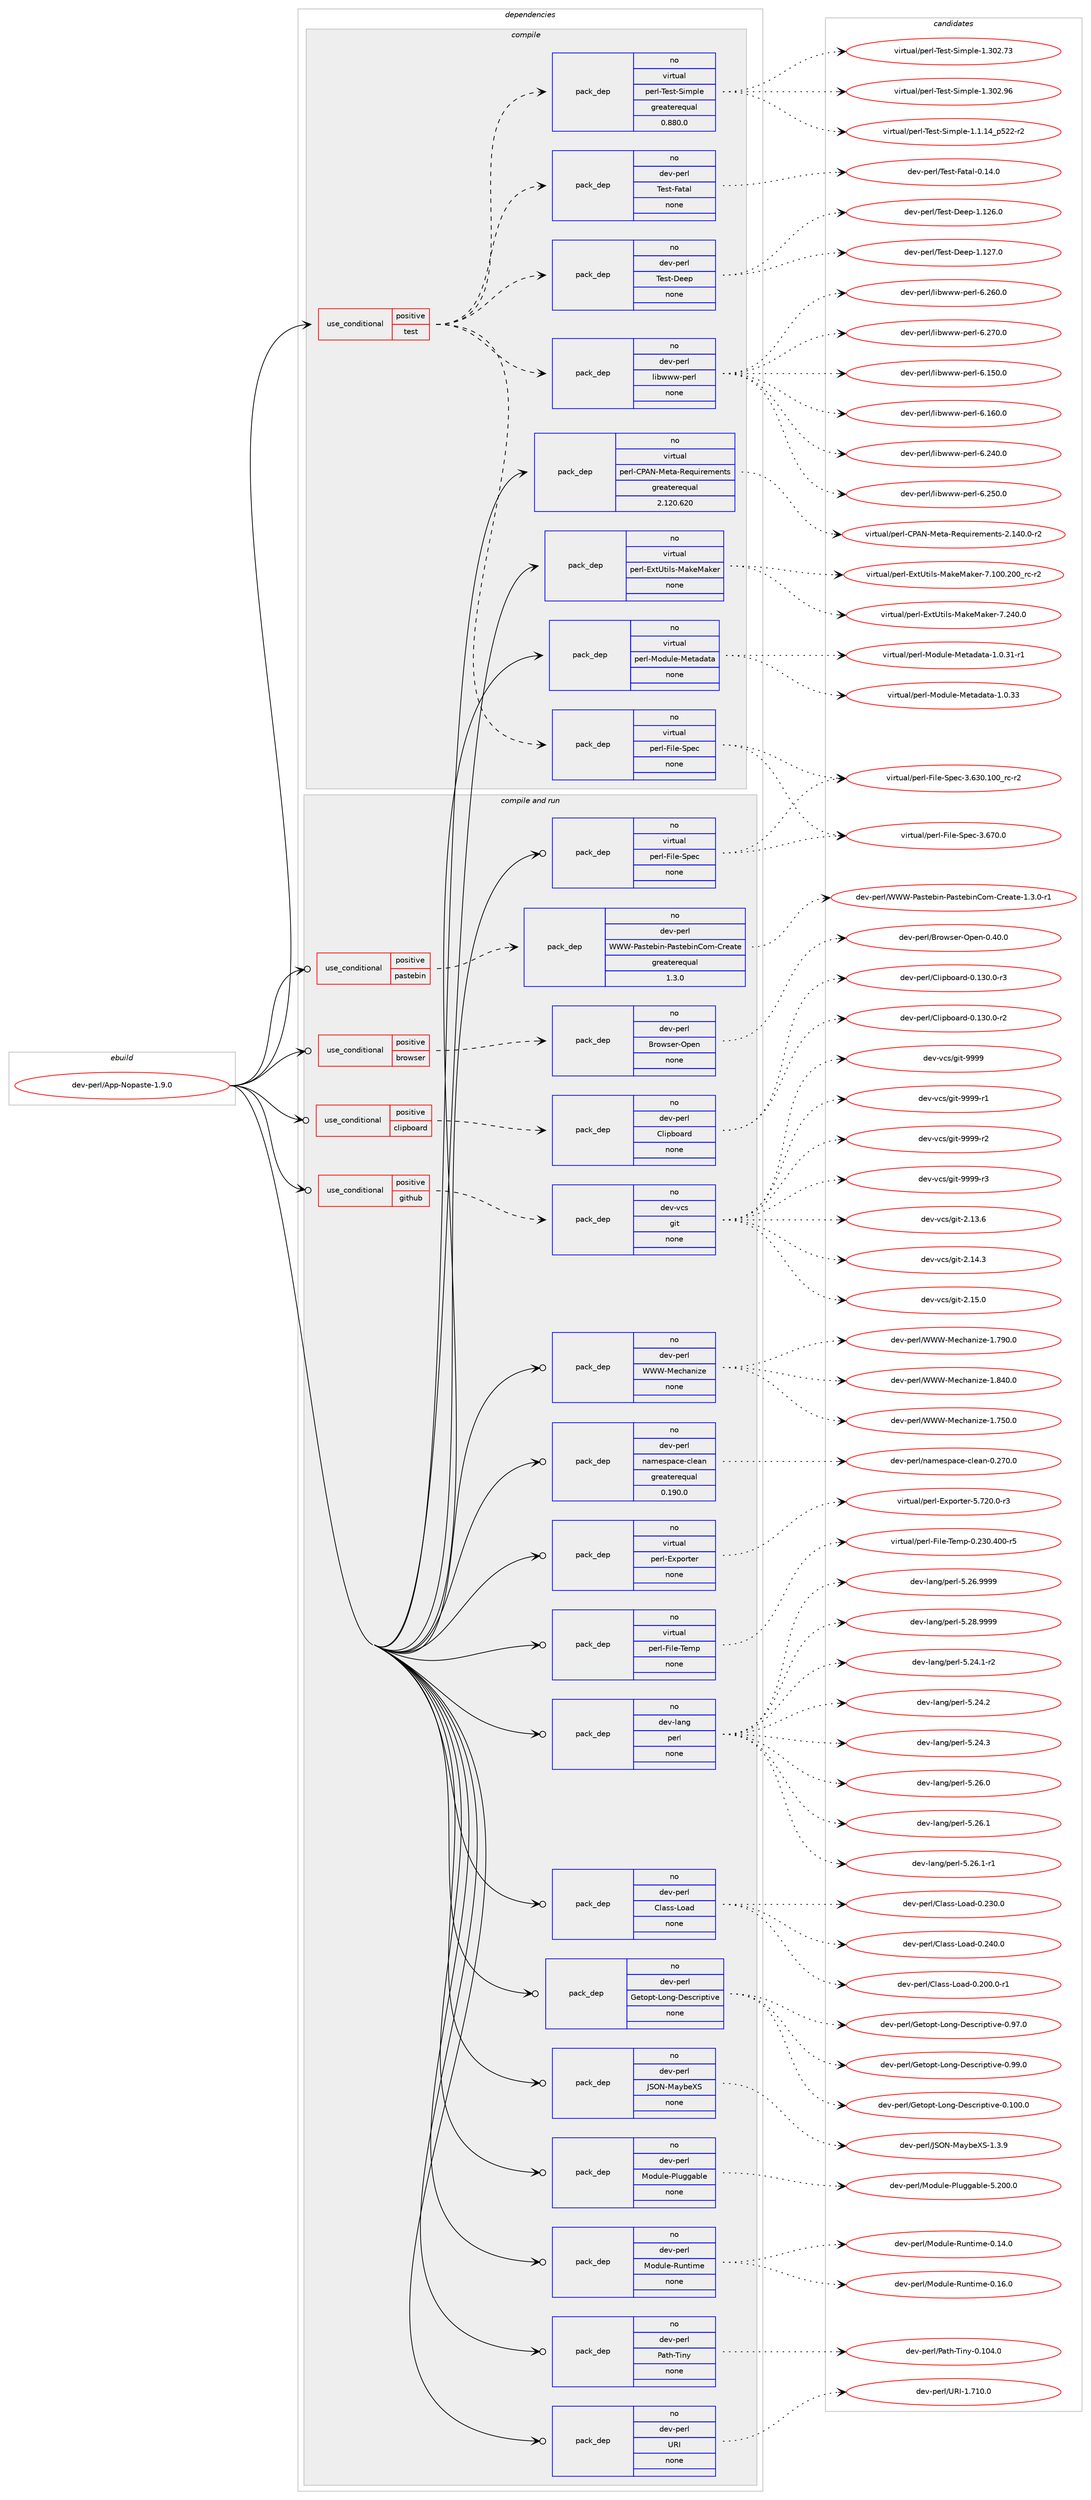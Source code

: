 digraph prolog {

# *************
# Graph options
# *************

newrank=true;
concentrate=true;
compound=true;
graph [rankdir=LR,fontname=Helvetica,fontsize=10,ranksep=1.5];#, ranksep=2.5, nodesep=0.2];
edge  [arrowhead=vee];
node  [fontname=Helvetica,fontsize=10];

# **********
# The ebuild
# **********

subgraph cluster_leftcol {
color=gray;
rank=same;
label=<<i>ebuild</i>>;
id [label="dev-perl/App-Nopaste-1.9.0", color=red, width=4, href="../dev-perl/App-Nopaste-1.9.0.svg"];
}

# ****************
# The dependencies
# ****************

subgraph cluster_midcol {
color=gray;
label=<<i>dependencies</i>>;
subgraph cluster_compile {
fillcolor="#eeeeee";
style=filled;
label=<<i>compile</i>>;
subgraph cond26654 {
dependency124690 [label=<<TABLE BORDER="0" CELLBORDER="1" CELLSPACING="0" CELLPADDING="4"><TR><TD ROWSPAN="3" CELLPADDING="10">use_conditional</TD></TR><TR><TD>positive</TD></TR><TR><TD>test</TD></TR></TABLE>>, shape=none, color=red];
subgraph pack94377 {
dependency124691 [label=<<TABLE BORDER="0" CELLBORDER="1" CELLSPACING="0" CELLPADDING="4" WIDTH="220"><TR><TD ROWSPAN="6" CELLPADDING="30">pack_dep</TD></TR><TR><TD WIDTH="110">no</TD></TR><TR><TD>virtual</TD></TR><TR><TD>perl-File-Spec</TD></TR><TR><TD>none</TD></TR><TR><TD></TD></TR></TABLE>>, shape=none, color=blue];
}
dependency124690:e -> dependency124691:w [weight=20,style="dashed",arrowhead="vee"];
subgraph pack94378 {
dependency124692 [label=<<TABLE BORDER="0" CELLBORDER="1" CELLSPACING="0" CELLPADDING="4" WIDTH="220"><TR><TD ROWSPAN="6" CELLPADDING="30">pack_dep</TD></TR><TR><TD WIDTH="110">no</TD></TR><TR><TD>dev-perl</TD></TR><TR><TD>libwww-perl</TD></TR><TR><TD>none</TD></TR><TR><TD></TD></TR></TABLE>>, shape=none, color=blue];
}
dependency124690:e -> dependency124692:w [weight=20,style="dashed",arrowhead="vee"];
subgraph pack94379 {
dependency124693 [label=<<TABLE BORDER="0" CELLBORDER="1" CELLSPACING="0" CELLPADDING="4" WIDTH="220"><TR><TD ROWSPAN="6" CELLPADDING="30">pack_dep</TD></TR><TR><TD WIDTH="110">no</TD></TR><TR><TD>dev-perl</TD></TR><TR><TD>Test-Deep</TD></TR><TR><TD>none</TD></TR><TR><TD></TD></TR></TABLE>>, shape=none, color=blue];
}
dependency124690:e -> dependency124693:w [weight=20,style="dashed",arrowhead="vee"];
subgraph pack94380 {
dependency124694 [label=<<TABLE BORDER="0" CELLBORDER="1" CELLSPACING="0" CELLPADDING="4" WIDTH="220"><TR><TD ROWSPAN="6" CELLPADDING="30">pack_dep</TD></TR><TR><TD WIDTH="110">no</TD></TR><TR><TD>dev-perl</TD></TR><TR><TD>Test-Fatal</TD></TR><TR><TD>none</TD></TR><TR><TD></TD></TR></TABLE>>, shape=none, color=blue];
}
dependency124690:e -> dependency124694:w [weight=20,style="dashed",arrowhead="vee"];
subgraph pack94381 {
dependency124695 [label=<<TABLE BORDER="0" CELLBORDER="1" CELLSPACING="0" CELLPADDING="4" WIDTH="220"><TR><TD ROWSPAN="6" CELLPADDING="30">pack_dep</TD></TR><TR><TD WIDTH="110">no</TD></TR><TR><TD>virtual</TD></TR><TR><TD>perl-Test-Simple</TD></TR><TR><TD>greaterequal</TD></TR><TR><TD>0.880.0</TD></TR></TABLE>>, shape=none, color=blue];
}
dependency124690:e -> dependency124695:w [weight=20,style="dashed",arrowhead="vee"];
}
id:e -> dependency124690:w [weight=20,style="solid",arrowhead="vee"];
subgraph pack94382 {
dependency124696 [label=<<TABLE BORDER="0" CELLBORDER="1" CELLSPACING="0" CELLPADDING="4" WIDTH="220"><TR><TD ROWSPAN="6" CELLPADDING="30">pack_dep</TD></TR><TR><TD WIDTH="110">no</TD></TR><TR><TD>virtual</TD></TR><TR><TD>perl-CPAN-Meta-Requirements</TD></TR><TR><TD>greaterequal</TD></TR><TR><TD>2.120.620</TD></TR></TABLE>>, shape=none, color=blue];
}
id:e -> dependency124696:w [weight=20,style="solid",arrowhead="vee"];
subgraph pack94383 {
dependency124697 [label=<<TABLE BORDER="0" CELLBORDER="1" CELLSPACING="0" CELLPADDING="4" WIDTH="220"><TR><TD ROWSPAN="6" CELLPADDING="30">pack_dep</TD></TR><TR><TD WIDTH="110">no</TD></TR><TR><TD>virtual</TD></TR><TR><TD>perl-ExtUtils-MakeMaker</TD></TR><TR><TD>none</TD></TR><TR><TD></TD></TR></TABLE>>, shape=none, color=blue];
}
id:e -> dependency124697:w [weight=20,style="solid",arrowhead="vee"];
subgraph pack94384 {
dependency124698 [label=<<TABLE BORDER="0" CELLBORDER="1" CELLSPACING="0" CELLPADDING="4" WIDTH="220"><TR><TD ROWSPAN="6" CELLPADDING="30">pack_dep</TD></TR><TR><TD WIDTH="110">no</TD></TR><TR><TD>virtual</TD></TR><TR><TD>perl-Module-Metadata</TD></TR><TR><TD>none</TD></TR><TR><TD></TD></TR></TABLE>>, shape=none, color=blue];
}
id:e -> dependency124698:w [weight=20,style="solid",arrowhead="vee"];
}
subgraph cluster_compileandrun {
fillcolor="#eeeeee";
style=filled;
label=<<i>compile and run</i>>;
subgraph cond26655 {
dependency124699 [label=<<TABLE BORDER="0" CELLBORDER="1" CELLSPACING="0" CELLPADDING="4"><TR><TD ROWSPAN="3" CELLPADDING="10">use_conditional</TD></TR><TR><TD>positive</TD></TR><TR><TD>browser</TD></TR></TABLE>>, shape=none, color=red];
subgraph pack94385 {
dependency124700 [label=<<TABLE BORDER="0" CELLBORDER="1" CELLSPACING="0" CELLPADDING="4" WIDTH="220"><TR><TD ROWSPAN="6" CELLPADDING="30">pack_dep</TD></TR><TR><TD WIDTH="110">no</TD></TR><TR><TD>dev-perl</TD></TR><TR><TD>Browser-Open</TD></TR><TR><TD>none</TD></TR><TR><TD></TD></TR></TABLE>>, shape=none, color=blue];
}
dependency124699:e -> dependency124700:w [weight=20,style="dashed",arrowhead="vee"];
}
id:e -> dependency124699:w [weight=20,style="solid",arrowhead="odotvee"];
subgraph cond26656 {
dependency124701 [label=<<TABLE BORDER="0" CELLBORDER="1" CELLSPACING="0" CELLPADDING="4"><TR><TD ROWSPAN="3" CELLPADDING="10">use_conditional</TD></TR><TR><TD>positive</TD></TR><TR><TD>clipboard</TD></TR></TABLE>>, shape=none, color=red];
subgraph pack94386 {
dependency124702 [label=<<TABLE BORDER="0" CELLBORDER="1" CELLSPACING="0" CELLPADDING="4" WIDTH="220"><TR><TD ROWSPAN="6" CELLPADDING="30">pack_dep</TD></TR><TR><TD WIDTH="110">no</TD></TR><TR><TD>dev-perl</TD></TR><TR><TD>Clipboard</TD></TR><TR><TD>none</TD></TR><TR><TD></TD></TR></TABLE>>, shape=none, color=blue];
}
dependency124701:e -> dependency124702:w [weight=20,style="dashed",arrowhead="vee"];
}
id:e -> dependency124701:w [weight=20,style="solid",arrowhead="odotvee"];
subgraph cond26657 {
dependency124703 [label=<<TABLE BORDER="0" CELLBORDER="1" CELLSPACING="0" CELLPADDING="4"><TR><TD ROWSPAN="3" CELLPADDING="10">use_conditional</TD></TR><TR><TD>positive</TD></TR><TR><TD>github</TD></TR></TABLE>>, shape=none, color=red];
subgraph pack94387 {
dependency124704 [label=<<TABLE BORDER="0" CELLBORDER="1" CELLSPACING="0" CELLPADDING="4" WIDTH="220"><TR><TD ROWSPAN="6" CELLPADDING="30">pack_dep</TD></TR><TR><TD WIDTH="110">no</TD></TR><TR><TD>dev-vcs</TD></TR><TR><TD>git</TD></TR><TR><TD>none</TD></TR><TR><TD></TD></TR></TABLE>>, shape=none, color=blue];
}
dependency124703:e -> dependency124704:w [weight=20,style="dashed",arrowhead="vee"];
}
id:e -> dependency124703:w [weight=20,style="solid",arrowhead="odotvee"];
subgraph cond26658 {
dependency124705 [label=<<TABLE BORDER="0" CELLBORDER="1" CELLSPACING="0" CELLPADDING="4"><TR><TD ROWSPAN="3" CELLPADDING="10">use_conditional</TD></TR><TR><TD>positive</TD></TR><TR><TD>pastebin</TD></TR></TABLE>>, shape=none, color=red];
subgraph pack94388 {
dependency124706 [label=<<TABLE BORDER="0" CELLBORDER="1" CELLSPACING="0" CELLPADDING="4" WIDTH="220"><TR><TD ROWSPAN="6" CELLPADDING="30">pack_dep</TD></TR><TR><TD WIDTH="110">no</TD></TR><TR><TD>dev-perl</TD></TR><TR><TD>WWW-Pastebin-PastebinCom-Create</TD></TR><TR><TD>greaterequal</TD></TR><TR><TD>1.3.0</TD></TR></TABLE>>, shape=none, color=blue];
}
dependency124705:e -> dependency124706:w [weight=20,style="dashed",arrowhead="vee"];
}
id:e -> dependency124705:w [weight=20,style="solid",arrowhead="odotvee"];
subgraph pack94389 {
dependency124707 [label=<<TABLE BORDER="0" CELLBORDER="1" CELLSPACING="0" CELLPADDING="4" WIDTH="220"><TR><TD ROWSPAN="6" CELLPADDING="30">pack_dep</TD></TR><TR><TD WIDTH="110">no</TD></TR><TR><TD>dev-lang</TD></TR><TR><TD>perl</TD></TR><TR><TD>none</TD></TR><TR><TD></TD></TR></TABLE>>, shape=none, color=blue];
}
id:e -> dependency124707:w [weight=20,style="solid",arrowhead="odotvee"];
subgraph pack94390 {
dependency124708 [label=<<TABLE BORDER="0" CELLBORDER="1" CELLSPACING="0" CELLPADDING="4" WIDTH="220"><TR><TD ROWSPAN="6" CELLPADDING="30">pack_dep</TD></TR><TR><TD WIDTH="110">no</TD></TR><TR><TD>dev-perl</TD></TR><TR><TD>Class-Load</TD></TR><TR><TD>none</TD></TR><TR><TD></TD></TR></TABLE>>, shape=none, color=blue];
}
id:e -> dependency124708:w [weight=20,style="solid",arrowhead="odotvee"];
subgraph pack94391 {
dependency124709 [label=<<TABLE BORDER="0" CELLBORDER="1" CELLSPACING="0" CELLPADDING="4" WIDTH="220"><TR><TD ROWSPAN="6" CELLPADDING="30">pack_dep</TD></TR><TR><TD WIDTH="110">no</TD></TR><TR><TD>dev-perl</TD></TR><TR><TD>Getopt-Long-Descriptive</TD></TR><TR><TD>none</TD></TR><TR><TD></TD></TR></TABLE>>, shape=none, color=blue];
}
id:e -> dependency124709:w [weight=20,style="solid",arrowhead="odotvee"];
subgraph pack94392 {
dependency124710 [label=<<TABLE BORDER="0" CELLBORDER="1" CELLSPACING="0" CELLPADDING="4" WIDTH="220"><TR><TD ROWSPAN="6" CELLPADDING="30">pack_dep</TD></TR><TR><TD WIDTH="110">no</TD></TR><TR><TD>dev-perl</TD></TR><TR><TD>JSON-MaybeXS</TD></TR><TR><TD>none</TD></TR><TR><TD></TD></TR></TABLE>>, shape=none, color=blue];
}
id:e -> dependency124710:w [weight=20,style="solid",arrowhead="odotvee"];
subgraph pack94393 {
dependency124711 [label=<<TABLE BORDER="0" CELLBORDER="1" CELLSPACING="0" CELLPADDING="4" WIDTH="220"><TR><TD ROWSPAN="6" CELLPADDING="30">pack_dep</TD></TR><TR><TD WIDTH="110">no</TD></TR><TR><TD>dev-perl</TD></TR><TR><TD>Module-Pluggable</TD></TR><TR><TD>none</TD></TR><TR><TD></TD></TR></TABLE>>, shape=none, color=blue];
}
id:e -> dependency124711:w [weight=20,style="solid",arrowhead="odotvee"];
subgraph pack94394 {
dependency124712 [label=<<TABLE BORDER="0" CELLBORDER="1" CELLSPACING="0" CELLPADDING="4" WIDTH="220"><TR><TD ROWSPAN="6" CELLPADDING="30">pack_dep</TD></TR><TR><TD WIDTH="110">no</TD></TR><TR><TD>dev-perl</TD></TR><TR><TD>Module-Runtime</TD></TR><TR><TD>none</TD></TR><TR><TD></TD></TR></TABLE>>, shape=none, color=blue];
}
id:e -> dependency124712:w [weight=20,style="solid",arrowhead="odotvee"];
subgraph pack94395 {
dependency124713 [label=<<TABLE BORDER="0" CELLBORDER="1" CELLSPACING="0" CELLPADDING="4" WIDTH="220"><TR><TD ROWSPAN="6" CELLPADDING="30">pack_dep</TD></TR><TR><TD WIDTH="110">no</TD></TR><TR><TD>dev-perl</TD></TR><TR><TD>Path-Tiny</TD></TR><TR><TD>none</TD></TR><TR><TD></TD></TR></TABLE>>, shape=none, color=blue];
}
id:e -> dependency124713:w [weight=20,style="solid",arrowhead="odotvee"];
subgraph pack94396 {
dependency124714 [label=<<TABLE BORDER="0" CELLBORDER="1" CELLSPACING="0" CELLPADDING="4" WIDTH="220"><TR><TD ROWSPAN="6" CELLPADDING="30">pack_dep</TD></TR><TR><TD WIDTH="110">no</TD></TR><TR><TD>dev-perl</TD></TR><TR><TD>URI</TD></TR><TR><TD>none</TD></TR><TR><TD></TD></TR></TABLE>>, shape=none, color=blue];
}
id:e -> dependency124714:w [weight=20,style="solid",arrowhead="odotvee"];
subgraph pack94397 {
dependency124715 [label=<<TABLE BORDER="0" CELLBORDER="1" CELLSPACING="0" CELLPADDING="4" WIDTH="220"><TR><TD ROWSPAN="6" CELLPADDING="30">pack_dep</TD></TR><TR><TD WIDTH="110">no</TD></TR><TR><TD>dev-perl</TD></TR><TR><TD>WWW-Mechanize</TD></TR><TR><TD>none</TD></TR><TR><TD></TD></TR></TABLE>>, shape=none, color=blue];
}
id:e -> dependency124715:w [weight=20,style="solid",arrowhead="odotvee"];
subgraph pack94398 {
dependency124716 [label=<<TABLE BORDER="0" CELLBORDER="1" CELLSPACING="0" CELLPADDING="4" WIDTH="220"><TR><TD ROWSPAN="6" CELLPADDING="30">pack_dep</TD></TR><TR><TD WIDTH="110">no</TD></TR><TR><TD>dev-perl</TD></TR><TR><TD>namespace-clean</TD></TR><TR><TD>greaterequal</TD></TR><TR><TD>0.190.0</TD></TR></TABLE>>, shape=none, color=blue];
}
id:e -> dependency124716:w [weight=20,style="solid",arrowhead="odotvee"];
subgraph pack94399 {
dependency124717 [label=<<TABLE BORDER="0" CELLBORDER="1" CELLSPACING="0" CELLPADDING="4" WIDTH="220"><TR><TD ROWSPAN="6" CELLPADDING="30">pack_dep</TD></TR><TR><TD WIDTH="110">no</TD></TR><TR><TD>virtual</TD></TR><TR><TD>perl-Exporter</TD></TR><TR><TD>none</TD></TR><TR><TD></TD></TR></TABLE>>, shape=none, color=blue];
}
id:e -> dependency124717:w [weight=20,style="solid",arrowhead="odotvee"];
subgraph pack94400 {
dependency124718 [label=<<TABLE BORDER="0" CELLBORDER="1" CELLSPACING="0" CELLPADDING="4" WIDTH="220"><TR><TD ROWSPAN="6" CELLPADDING="30">pack_dep</TD></TR><TR><TD WIDTH="110">no</TD></TR><TR><TD>virtual</TD></TR><TR><TD>perl-File-Spec</TD></TR><TR><TD>none</TD></TR><TR><TD></TD></TR></TABLE>>, shape=none, color=blue];
}
id:e -> dependency124718:w [weight=20,style="solid",arrowhead="odotvee"];
subgraph pack94401 {
dependency124719 [label=<<TABLE BORDER="0" CELLBORDER="1" CELLSPACING="0" CELLPADDING="4" WIDTH="220"><TR><TD ROWSPAN="6" CELLPADDING="30">pack_dep</TD></TR><TR><TD WIDTH="110">no</TD></TR><TR><TD>virtual</TD></TR><TR><TD>perl-File-Temp</TD></TR><TR><TD>none</TD></TR><TR><TD></TD></TR></TABLE>>, shape=none, color=blue];
}
id:e -> dependency124719:w [weight=20,style="solid",arrowhead="odotvee"];
}
subgraph cluster_run {
fillcolor="#eeeeee";
style=filled;
label=<<i>run</i>>;
}
}

# **************
# The candidates
# **************

subgraph cluster_choices {
rank=same;
color=gray;
label=<<i>candidates</i>>;

subgraph choice94377 {
color=black;
nodesep=1;
choice118105114116117971084711210111410845701051081014583112101994551465451484649484895114994511450 [label="virtual/perl-File-Spec-3.630.100_rc-r2", color=red, width=4,href="../virtual/perl-File-Spec-3.630.100_rc-r2.svg"];
choice118105114116117971084711210111410845701051081014583112101994551465455484648 [label="virtual/perl-File-Spec-3.670.0", color=red, width=4,href="../virtual/perl-File-Spec-3.670.0.svg"];
dependency124691:e -> choice118105114116117971084711210111410845701051081014583112101994551465451484649484895114994511450:w [style=dotted,weight="100"];
dependency124691:e -> choice118105114116117971084711210111410845701051081014583112101994551465455484648:w [style=dotted,weight="100"];
}
subgraph choice94378 {
color=black;
nodesep=1;
choice100101118451121011141084710810598119119119451121011141084554464953484648 [label="dev-perl/libwww-perl-6.150.0", color=red, width=4,href="../dev-perl/libwww-perl-6.150.0.svg"];
choice100101118451121011141084710810598119119119451121011141084554464954484648 [label="dev-perl/libwww-perl-6.160.0", color=red, width=4,href="../dev-perl/libwww-perl-6.160.0.svg"];
choice100101118451121011141084710810598119119119451121011141084554465052484648 [label="dev-perl/libwww-perl-6.240.0", color=red, width=4,href="../dev-perl/libwww-perl-6.240.0.svg"];
choice100101118451121011141084710810598119119119451121011141084554465053484648 [label="dev-perl/libwww-perl-6.250.0", color=red, width=4,href="../dev-perl/libwww-perl-6.250.0.svg"];
choice100101118451121011141084710810598119119119451121011141084554465054484648 [label="dev-perl/libwww-perl-6.260.0", color=red, width=4,href="../dev-perl/libwww-perl-6.260.0.svg"];
choice100101118451121011141084710810598119119119451121011141084554465055484648 [label="dev-perl/libwww-perl-6.270.0", color=red, width=4,href="../dev-perl/libwww-perl-6.270.0.svg"];
dependency124692:e -> choice100101118451121011141084710810598119119119451121011141084554464953484648:w [style=dotted,weight="100"];
dependency124692:e -> choice100101118451121011141084710810598119119119451121011141084554464954484648:w [style=dotted,weight="100"];
dependency124692:e -> choice100101118451121011141084710810598119119119451121011141084554465052484648:w [style=dotted,weight="100"];
dependency124692:e -> choice100101118451121011141084710810598119119119451121011141084554465053484648:w [style=dotted,weight="100"];
dependency124692:e -> choice100101118451121011141084710810598119119119451121011141084554465054484648:w [style=dotted,weight="100"];
dependency124692:e -> choice100101118451121011141084710810598119119119451121011141084554465055484648:w [style=dotted,weight="100"];
}
subgraph choice94379 {
color=black;
nodesep=1;
choice10010111845112101114108478410111511645681011011124549464950544648 [label="dev-perl/Test-Deep-1.126.0", color=red, width=4,href="../dev-perl/Test-Deep-1.126.0.svg"];
choice10010111845112101114108478410111511645681011011124549464950554648 [label="dev-perl/Test-Deep-1.127.0", color=red, width=4,href="../dev-perl/Test-Deep-1.127.0.svg"];
dependency124693:e -> choice10010111845112101114108478410111511645681011011124549464950544648:w [style=dotted,weight="100"];
dependency124693:e -> choice10010111845112101114108478410111511645681011011124549464950554648:w [style=dotted,weight="100"];
}
subgraph choice94380 {
color=black;
nodesep=1;
choice1001011184511210111410847841011151164570971169710845484649524648 [label="dev-perl/Test-Fatal-0.14.0", color=red, width=4,href="../dev-perl/Test-Fatal-0.14.0.svg"];
dependency124694:e -> choice1001011184511210111410847841011151164570971169710845484649524648:w [style=dotted,weight="100"];
}
subgraph choice94381 {
color=black;
nodesep=1;
choice11810511411611797108471121011141084584101115116458310510911210810145494649464952951125350504511450 [label="virtual/perl-Test-Simple-1.1.14_p522-r2", color=red, width=4,href="../virtual/perl-Test-Simple-1.1.14_p522-r2.svg"];
choice118105114116117971084711210111410845841011151164583105109112108101454946514850465551 [label="virtual/perl-Test-Simple-1.302.73", color=red, width=4,href="../virtual/perl-Test-Simple-1.302.73.svg"];
choice118105114116117971084711210111410845841011151164583105109112108101454946514850465754 [label="virtual/perl-Test-Simple-1.302.96", color=red, width=4,href="../virtual/perl-Test-Simple-1.302.96.svg"];
dependency124695:e -> choice11810511411611797108471121011141084584101115116458310510911210810145494649464952951125350504511450:w [style=dotted,weight="100"];
dependency124695:e -> choice118105114116117971084711210111410845841011151164583105109112108101454946514850465551:w [style=dotted,weight="100"];
dependency124695:e -> choice118105114116117971084711210111410845841011151164583105109112108101454946514850465754:w [style=dotted,weight="100"];
}
subgraph choice94382 {
color=black;
nodesep=1;
choice11810511411611797108471121011141084567806578457710111697458210111311710511410110910111011611545504649524846484511450 [label="virtual/perl-CPAN-Meta-Requirements-2.140.0-r2", color=red, width=4,href="../virtual/perl-CPAN-Meta-Requirements-2.140.0-r2.svg"];
dependency124696:e -> choice11810511411611797108471121011141084567806578457710111697458210111311710511410110910111011611545504649524846484511450:w [style=dotted,weight="100"];
}
subgraph choice94383 {
color=black;
nodesep=1;
choice118105114116117971084711210111410845691201168511610510811545779710710177971071011144555464948484650484895114994511450 [label="virtual/perl-ExtUtils-MakeMaker-7.100.200_rc-r2", color=red, width=4,href="../virtual/perl-ExtUtils-MakeMaker-7.100.200_rc-r2.svg"];
choice118105114116117971084711210111410845691201168511610510811545779710710177971071011144555465052484648 [label="virtual/perl-ExtUtils-MakeMaker-7.240.0", color=red, width=4,href="../virtual/perl-ExtUtils-MakeMaker-7.240.0.svg"];
dependency124697:e -> choice118105114116117971084711210111410845691201168511610510811545779710710177971071011144555464948484650484895114994511450:w [style=dotted,weight="100"];
dependency124697:e -> choice118105114116117971084711210111410845691201168511610510811545779710710177971071011144555465052484648:w [style=dotted,weight="100"];
}
subgraph choice94384 {
color=black;
nodesep=1;
choice118105114116117971084711210111410845771111001171081014577101116971009711697454946484651494511449 [label="virtual/perl-Module-Metadata-1.0.31-r1", color=red, width=4,href="../virtual/perl-Module-Metadata-1.0.31-r1.svg"];
choice11810511411611797108471121011141084577111100117108101457710111697100971169745494648465151 [label="virtual/perl-Module-Metadata-1.0.33", color=red, width=4,href="../virtual/perl-Module-Metadata-1.0.33.svg"];
dependency124698:e -> choice118105114116117971084711210111410845771111001171081014577101116971009711697454946484651494511449:w [style=dotted,weight="100"];
dependency124698:e -> choice11810511411611797108471121011141084577111100117108101457710111697100971169745494648465151:w [style=dotted,weight="100"];
}
subgraph choice94385 {
color=black;
nodesep=1;
choice100101118451121011141084766114111119115101114457911210111045484652484648 [label="dev-perl/Browser-Open-0.40.0", color=red, width=4,href="../dev-perl/Browser-Open-0.40.0.svg"];
dependency124700:e -> choice100101118451121011141084766114111119115101114457911210111045484652484648:w [style=dotted,weight="100"];
}
subgraph choice94386 {
color=black;
nodesep=1;
choice100101118451121011141084767108105112981119711410045484649514846484511450 [label="dev-perl/Clipboard-0.130.0-r2", color=red, width=4,href="../dev-perl/Clipboard-0.130.0-r2.svg"];
choice100101118451121011141084767108105112981119711410045484649514846484511451 [label="dev-perl/Clipboard-0.130.0-r3", color=red, width=4,href="../dev-perl/Clipboard-0.130.0-r3.svg"];
dependency124702:e -> choice100101118451121011141084767108105112981119711410045484649514846484511450:w [style=dotted,weight="100"];
dependency124702:e -> choice100101118451121011141084767108105112981119711410045484649514846484511451:w [style=dotted,weight="100"];
}
subgraph choice94387 {
color=black;
nodesep=1;
choice10010111845118991154710310511645504649514654 [label="dev-vcs/git-2.13.6", color=red, width=4,href="../dev-vcs/git-2.13.6.svg"];
choice10010111845118991154710310511645504649524651 [label="dev-vcs/git-2.14.3", color=red, width=4,href="../dev-vcs/git-2.14.3.svg"];
choice10010111845118991154710310511645504649534648 [label="dev-vcs/git-2.15.0", color=red, width=4,href="../dev-vcs/git-2.15.0.svg"];
choice1001011184511899115471031051164557575757 [label="dev-vcs/git-9999", color=red, width=4,href="../dev-vcs/git-9999.svg"];
choice10010111845118991154710310511645575757574511449 [label="dev-vcs/git-9999-r1", color=red, width=4,href="../dev-vcs/git-9999-r1.svg"];
choice10010111845118991154710310511645575757574511450 [label="dev-vcs/git-9999-r2", color=red, width=4,href="../dev-vcs/git-9999-r2.svg"];
choice10010111845118991154710310511645575757574511451 [label="dev-vcs/git-9999-r3", color=red, width=4,href="../dev-vcs/git-9999-r3.svg"];
dependency124704:e -> choice10010111845118991154710310511645504649514654:w [style=dotted,weight="100"];
dependency124704:e -> choice10010111845118991154710310511645504649524651:w [style=dotted,weight="100"];
dependency124704:e -> choice10010111845118991154710310511645504649534648:w [style=dotted,weight="100"];
dependency124704:e -> choice1001011184511899115471031051164557575757:w [style=dotted,weight="100"];
dependency124704:e -> choice10010111845118991154710310511645575757574511449:w [style=dotted,weight="100"];
dependency124704:e -> choice10010111845118991154710310511645575757574511450:w [style=dotted,weight="100"];
dependency124704:e -> choice10010111845118991154710310511645575757574511451:w [style=dotted,weight="100"];
}
subgraph choice94388 {
color=black;
nodesep=1;
choice10010111845112101114108478787874580971151161019810511045809711511610198105110671111094567114101971161014549465146484511449 [label="dev-perl/WWW-Pastebin-PastebinCom-Create-1.3.0-r1", color=red, width=4,href="../dev-perl/WWW-Pastebin-PastebinCom-Create-1.3.0-r1.svg"];
dependency124706:e -> choice10010111845112101114108478787874580971151161019810511045809711511610198105110671111094567114101971161014549465146484511449:w [style=dotted,weight="100"];
}
subgraph choice94389 {
color=black;
nodesep=1;
choice100101118451089711010347112101114108455346505246494511450 [label="dev-lang/perl-5.24.1-r2", color=red, width=4,href="../dev-lang/perl-5.24.1-r2.svg"];
choice10010111845108971101034711210111410845534650524650 [label="dev-lang/perl-5.24.2", color=red, width=4,href="../dev-lang/perl-5.24.2.svg"];
choice10010111845108971101034711210111410845534650524651 [label="dev-lang/perl-5.24.3", color=red, width=4,href="../dev-lang/perl-5.24.3.svg"];
choice10010111845108971101034711210111410845534650544648 [label="dev-lang/perl-5.26.0", color=red, width=4,href="../dev-lang/perl-5.26.0.svg"];
choice10010111845108971101034711210111410845534650544649 [label="dev-lang/perl-5.26.1", color=red, width=4,href="../dev-lang/perl-5.26.1.svg"];
choice100101118451089711010347112101114108455346505446494511449 [label="dev-lang/perl-5.26.1-r1", color=red, width=4,href="../dev-lang/perl-5.26.1-r1.svg"];
choice10010111845108971101034711210111410845534650544657575757 [label="dev-lang/perl-5.26.9999", color=red, width=4,href="../dev-lang/perl-5.26.9999.svg"];
choice10010111845108971101034711210111410845534650564657575757 [label="dev-lang/perl-5.28.9999", color=red, width=4,href="../dev-lang/perl-5.28.9999.svg"];
dependency124707:e -> choice100101118451089711010347112101114108455346505246494511450:w [style=dotted,weight="100"];
dependency124707:e -> choice10010111845108971101034711210111410845534650524650:w [style=dotted,weight="100"];
dependency124707:e -> choice10010111845108971101034711210111410845534650524651:w [style=dotted,weight="100"];
dependency124707:e -> choice10010111845108971101034711210111410845534650544648:w [style=dotted,weight="100"];
dependency124707:e -> choice10010111845108971101034711210111410845534650544649:w [style=dotted,weight="100"];
dependency124707:e -> choice100101118451089711010347112101114108455346505446494511449:w [style=dotted,weight="100"];
dependency124707:e -> choice10010111845108971101034711210111410845534650544657575757:w [style=dotted,weight="100"];
dependency124707:e -> choice10010111845108971101034711210111410845534650564657575757:w [style=dotted,weight="100"];
}
subgraph choice94390 {
color=black;
nodesep=1;
choice1001011184511210111410847671089711511545761119710045484650484846484511449 [label="dev-perl/Class-Load-0.200.0-r1", color=red, width=4,href="../dev-perl/Class-Load-0.200.0-r1.svg"];
choice100101118451121011141084767108971151154576111971004548465051484648 [label="dev-perl/Class-Load-0.230.0", color=red, width=4,href="../dev-perl/Class-Load-0.230.0.svg"];
choice100101118451121011141084767108971151154576111971004548465052484648 [label="dev-perl/Class-Load-0.240.0", color=red, width=4,href="../dev-perl/Class-Load-0.240.0.svg"];
dependency124708:e -> choice1001011184511210111410847671089711511545761119710045484650484846484511449:w [style=dotted,weight="100"];
dependency124708:e -> choice100101118451121011141084767108971151154576111971004548465051484648:w [style=dotted,weight="100"];
dependency124708:e -> choice100101118451121011141084767108971151154576111971004548465052484648:w [style=dotted,weight="100"];
}
subgraph choice94391 {
color=black;
nodesep=1;
choice10010111845112101114108477110111611111211645761111101034568101115991141051121161051181014548464948484648 [label="dev-perl/Getopt-Long-Descriptive-0.100.0", color=red, width=4,href="../dev-perl/Getopt-Long-Descriptive-0.100.0.svg"];
choice100101118451121011141084771101116111112116457611111010345681011159911410511211610511810145484657554648 [label="dev-perl/Getopt-Long-Descriptive-0.97.0", color=red, width=4,href="../dev-perl/Getopt-Long-Descriptive-0.97.0.svg"];
choice100101118451121011141084771101116111112116457611111010345681011159911410511211610511810145484657574648 [label="dev-perl/Getopt-Long-Descriptive-0.99.0", color=red, width=4,href="../dev-perl/Getopt-Long-Descriptive-0.99.0.svg"];
dependency124709:e -> choice10010111845112101114108477110111611111211645761111101034568101115991141051121161051181014548464948484648:w [style=dotted,weight="100"];
dependency124709:e -> choice100101118451121011141084771101116111112116457611111010345681011159911410511211610511810145484657554648:w [style=dotted,weight="100"];
dependency124709:e -> choice100101118451121011141084771101116111112116457611111010345681011159911410511211610511810145484657574648:w [style=dotted,weight="100"];
}
subgraph choice94392 {
color=black;
nodesep=1;
choice100101118451121011141084774837978457797121981018883454946514657 [label="dev-perl/JSON-MaybeXS-1.3.9", color=red, width=4,href="../dev-perl/JSON-MaybeXS-1.3.9.svg"];
dependency124710:e -> choice100101118451121011141084774837978457797121981018883454946514657:w [style=dotted,weight="100"];
}
subgraph choice94393 {
color=black;
nodesep=1;
choice100101118451121011141084777111100117108101458010811710310397981081014553465048484648 [label="dev-perl/Module-Pluggable-5.200.0", color=red, width=4,href="../dev-perl/Module-Pluggable-5.200.0.svg"];
dependency124711:e -> choice100101118451121011141084777111100117108101458010811710310397981081014553465048484648:w [style=dotted,weight="100"];
}
subgraph choice94394 {
color=black;
nodesep=1;
choice100101118451121011141084777111100117108101458211711011610510910145484649524648 [label="dev-perl/Module-Runtime-0.14.0", color=red, width=4,href="../dev-perl/Module-Runtime-0.14.0.svg"];
choice100101118451121011141084777111100117108101458211711011610510910145484649544648 [label="dev-perl/Module-Runtime-0.16.0", color=red, width=4,href="../dev-perl/Module-Runtime-0.16.0.svg"];
dependency124712:e -> choice100101118451121011141084777111100117108101458211711011610510910145484649524648:w [style=dotted,weight="100"];
dependency124712:e -> choice100101118451121011141084777111100117108101458211711011610510910145484649544648:w [style=dotted,weight="100"];
}
subgraph choice94395 {
color=black;
nodesep=1;
choice1001011184511210111410847809711610445841051101214548464948524648 [label="dev-perl/Path-Tiny-0.104.0", color=red, width=4,href="../dev-perl/Path-Tiny-0.104.0.svg"];
dependency124713:e -> choice1001011184511210111410847809711610445841051101214548464948524648:w [style=dotted,weight="100"];
}
subgraph choice94396 {
color=black;
nodesep=1;
choice10010111845112101114108478582734549465549484648 [label="dev-perl/URI-1.710.0", color=red, width=4,href="../dev-perl/URI-1.710.0.svg"];
dependency124714:e -> choice10010111845112101114108478582734549465549484648:w [style=dotted,weight="100"];
}
subgraph choice94397 {
color=black;
nodesep=1;
choice1001011184511210111410847878787457710199104971101051221014549465553484648 [label="dev-perl/WWW-Mechanize-1.750.0", color=red, width=4,href="../dev-perl/WWW-Mechanize-1.750.0.svg"];
choice1001011184511210111410847878787457710199104971101051221014549465557484648 [label="dev-perl/WWW-Mechanize-1.790.0", color=red, width=4,href="../dev-perl/WWW-Mechanize-1.790.0.svg"];
choice1001011184511210111410847878787457710199104971101051221014549465652484648 [label="dev-perl/WWW-Mechanize-1.840.0", color=red, width=4,href="../dev-perl/WWW-Mechanize-1.840.0.svg"];
dependency124715:e -> choice1001011184511210111410847878787457710199104971101051221014549465553484648:w [style=dotted,weight="100"];
dependency124715:e -> choice1001011184511210111410847878787457710199104971101051221014549465557484648:w [style=dotted,weight="100"];
dependency124715:e -> choice1001011184511210111410847878787457710199104971101051221014549465652484648:w [style=dotted,weight="100"];
}
subgraph choice94398 {
color=black;
nodesep=1;
choice10010111845112101114108471109710910111511297991014599108101971104548465055484648 [label="dev-perl/namespace-clean-0.270.0", color=red, width=4,href="../dev-perl/namespace-clean-0.270.0.svg"];
dependency124716:e -> choice10010111845112101114108471109710910111511297991014599108101971104548465055484648:w [style=dotted,weight="100"];
}
subgraph choice94399 {
color=black;
nodesep=1;
choice1181051141161179710847112101114108456912011211111411610111445534655504846484511451 [label="virtual/perl-Exporter-5.720.0-r3", color=red, width=4,href="../virtual/perl-Exporter-5.720.0-r3.svg"];
dependency124717:e -> choice1181051141161179710847112101114108456912011211111411610111445534655504846484511451:w [style=dotted,weight="100"];
}
subgraph choice94400 {
color=black;
nodesep=1;
choice118105114116117971084711210111410845701051081014583112101994551465451484649484895114994511450 [label="virtual/perl-File-Spec-3.630.100_rc-r2", color=red, width=4,href="../virtual/perl-File-Spec-3.630.100_rc-r2.svg"];
choice118105114116117971084711210111410845701051081014583112101994551465455484648 [label="virtual/perl-File-Spec-3.670.0", color=red, width=4,href="../virtual/perl-File-Spec-3.670.0.svg"];
dependency124718:e -> choice118105114116117971084711210111410845701051081014583112101994551465451484649484895114994511450:w [style=dotted,weight="100"];
dependency124718:e -> choice118105114116117971084711210111410845701051081014583112101994551465455484648:w [style=dotted,weight="100"];
}
subgraph choice94401 {
color=black;
nodesep=1;
choice118105114116117971084711210111410845701051081014584101109112454846505148465248484511453 [label="virtual/perl-File-Temp-0.230.400-r5", color=red, width=4,href="../virtual/perl-File-Temp-0.230.400-r5.svg"];
dependency124719:e -> choice118105114116117971084711210111410845701051081014584101109112454846505148465248484511453:w [style=dotted,weight="100"];
}
}

}
